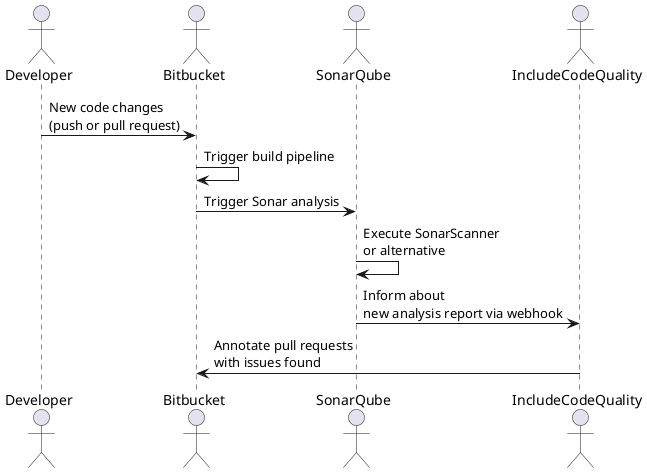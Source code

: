 @startuml

' Define actors
actor Developer
actor Bitbucket
actor SonarQube
actor IncludeCodeQuality

' Define processes
Developer -> Bitbucket: New code changes\n(push or pull request)
Bitbucket -> Bitbucket: Trigger build pipeline
Bitbucket -> SonarQube: Trigger Sonar analysis
SonarQube -> SonarQube: Execute SonarScanner\nor alternative
SonarQube -> IncludeCodeQuality: Inform about\nnew analysis report via webhook
IncludeCodeQuality -> Bitbucket: Annotate pull requests\nwith issues found

@enduml
